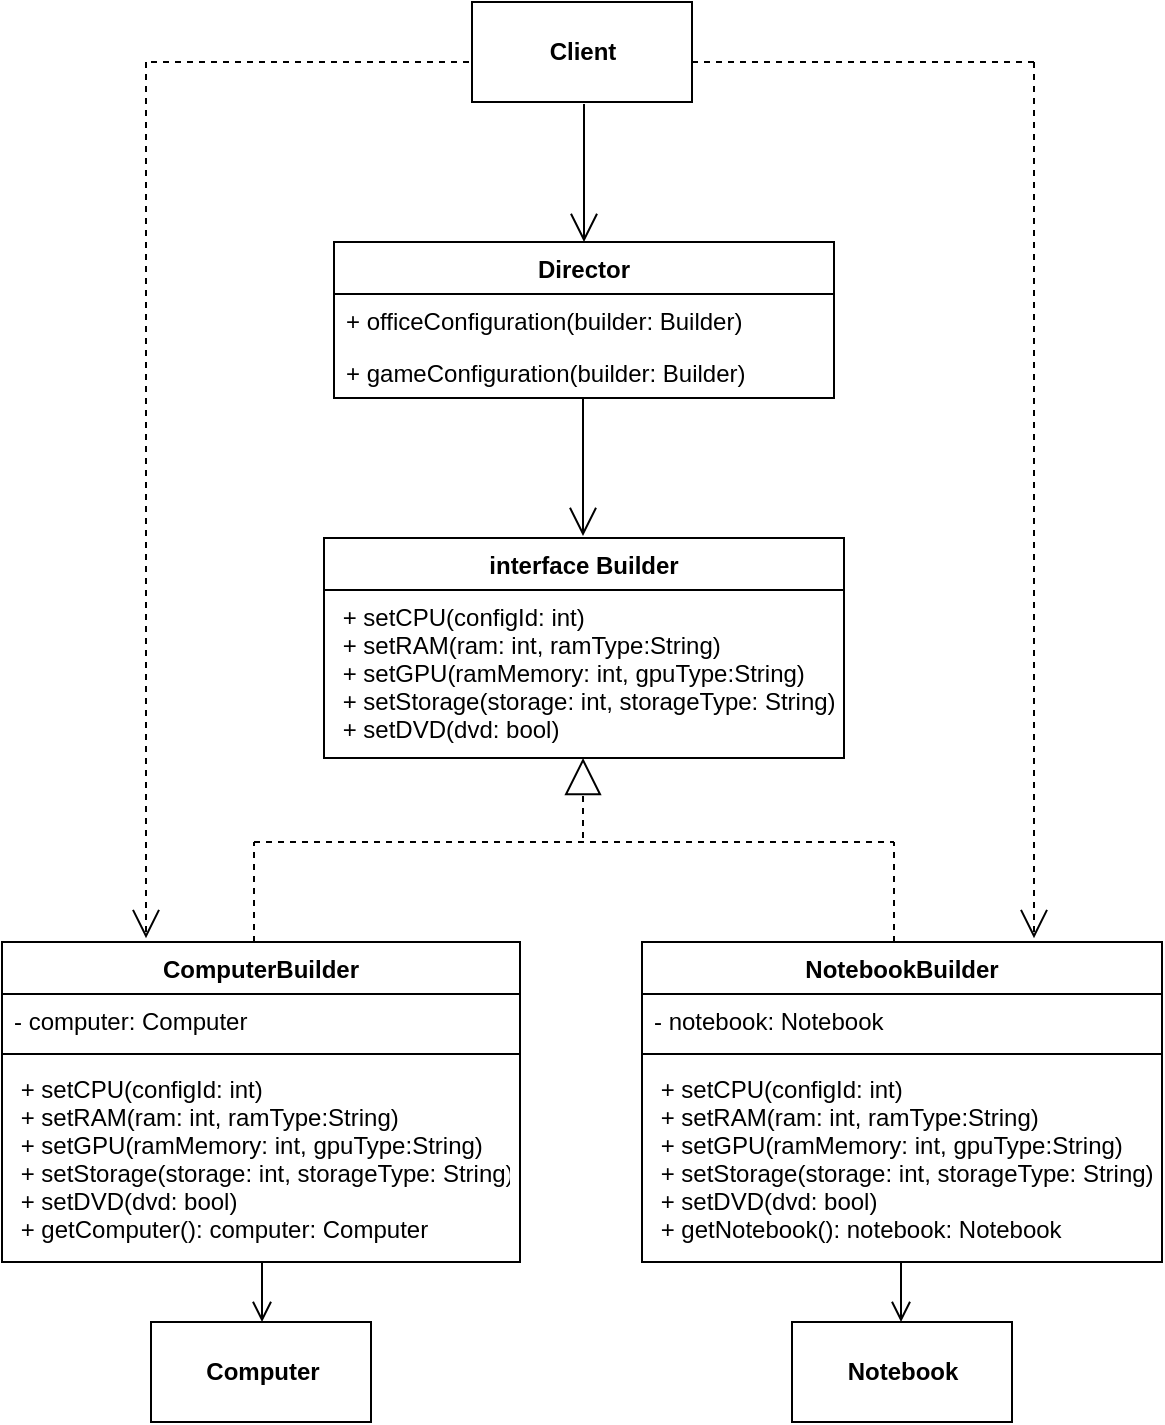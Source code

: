 <mxfile version="14.5.1" type="device"><diagram id="mCvm_uwmuIUAfNEluj2b" name="Страница 1"><mxGraphModel dx="1086" dy="776" grid="1" gridSize="10" guides="1" tooltips="1" connect="1" arrows="1" fold="1" page="1" pageScale="1" pageWidth="827" pageHeight="1169" math="0" shadow="0"><root><mxCell id="0"/><mxCell id="1" parent="0"/><mxCell id="YX76zLYfkTP-i-qpLXm6-1" value="&lt;b&gt;Client&lt;/b&gt;" style="html=1;" vertex="1" parent="1"><mxGeometry x="359" y="50" width="110" height="50" as="geometry"/></mxCell><mxCell id="YX76zLYfkTP-i-qpLXm6-2" value="Director" style="swimlane;fontStyle=1;childLayout=stackLayout;horizontal=1;startSize=26;fillColor=none;horizontalStack=0;resizeParent=1;resizeParentMax=0;resizeLast=0;collapsible=1;marginBottom=0;" vertex="1" parent="1"><mxGeometry x="290" y="170" width="250" height="78" as="geometry"/></mxCell><mxCell id="YX76zLYfkTP-i-qpLXm6-3" value="+ officeConfiguration(builder: Builder)" style="text;strokeColor=none;fillColor=none;align=left;verticalAlign=top;spacingLeft=4;spacingRight=4;overflow=hidden;rotatable=0;points=[[0,0.5],[1,0.5]];portConstraint=eastwest;" vertex="1" parent="YX76zLYfkTP-i-qpLXm6-2"><mxGeometry y="26" width="250" height="26" as="geometry"/></mxCell><mxCell id="YX76zLYfkTP-i-qpLXm6-4" value="+ gameConfiguration(builder: Builder)" style="text;strokeColor=none;fillColor=none;align=left;verticalAlign=top;spacingLeft=4;spacingRight=4;overflow=hidden;rotatable=0;points=[[0,0.5],[1,0.5]];portConstraint=eastwest;" vertex="1" parent="YX76zLYfkTP-i-qpLXm6-2"><mxGeometry y="52" width="250" height="26" as="geometry"/></mxCell><mxCell id="YX76zLYfkTP-i-qpLXm6-6" value="interface Builder" style="swimlane;fontStyle=1;childLayout=stackLayout;horizontal=1;startSize=26;fillColor=none;horizontalStack=0;resizeParent=1;resizeParentMax=0;resizeLast=0;collapsible=1;marginBottom=0;" vertex="1" parent="1"><mxGeometry x="285" y="318" width="260" height="110" as="geometry"/></mxCell><mxCell id="YX76zLYfkTP-i-qpLXm6-7" value=" + setCPU(configId: int)&#10; + setRAM(ram: int, ramType:String)&#10; + setGPU(ramMemory: int, gpuType:String)&#10; + setStorage(storage: int, storageType: String)&#10; + setDVD(dvd: bool)" style="text;strokeColor=none;fillColor=none;align=left;verticalAlign=top;spacingLeft=4;spacingRight=4;overflow=hidden;rotatable=0;points=[[0,0.5],[1,0.5]];portConstraint=eastwest;spacing=2;" vertex="1" parent="YX76zLYfkTP-i-qpLXm6-6"><mxGeometry y="26" width="260" height="84" as="geometry"/></mxCell><mxCell id="YX76zLYfkTP-i-qpLXm6-10" value="ComputerBuilder" style="swimlane;fontStyle=1;align=center;verticalAlign=top;childLayout=stackLayout;horizontal=1;startSize=26;horizontalStack=0;resizeParent=1;resizeParentMax=0;resizeLast=0;collapsible=1;marginBottom=0;" vertex="1" parent="1"><mxGeometry x="124" y="520" width="259" height="160" as="geometry"/></mxCell><mxCell id="YX76zLYfkTP-i-qpLXm6-11" value="- computer: Computer" style="text;strokeColor=none;fillColor=none;align=left;verticalAlign=top;spacingLeft=4;spacingRight=4;overflow=hidden;rotatable=0;points=[[0,0.5],[1,0.5]];portConstraint=eastwest;" vertex="1" parent="YX76zLYfkTP-i-qpLXm6-10"><mxGeometry y="26" width="259" height="26" as="geometry"/></mxCell><mxCell id="YX76zLYfkTP-i-qpLXm6-12" value="" style="line;strokeWidth=1;fillColor=none;align=left;verticalAlign=middle;spacingTop=-1;spacingLeft=3;spacingRight=3;rotatable=0;labelPosition=right;points=[];portConstraint=eastwest;" vertex="1" parent="YX76zLYfkTP-i-qpLXm6-10"><mxGeometry y="52" width="259" height="8" as="geometry"/></mxCell><mxCell id="YX76zLYfkTP-i-qpLXm6-13" value=" + setCPU(configId: int)&#10; + setRAM(ram: int, ramType:String)&#10; + setGPU(ramMemory: int, gpuType:String)&#10; + setStorage(storage: int, storageType: String)&#10; + setDVD(dvd: bool)&#10; + getComputer(): computer: Computer" style="text;strokeColor=none;fillColor=none;align=left;verticalAlign=top;spacingLeft=4;spacingRight=4;overflow=hidden;rotatable=0;points=[[0,0.5],[1,0.5]];portConstraint=eastwest;" vertex="1" parent="YX76zLYfkTP-i-qpLXm6-10"><mxGeometry y="60" width="259" height="100" as="geometry"/></mxCell><mxCell id="YX76zLYfkTP-i-qpLXm6-14" value="NotebookBuilder" style="swimlane;fontStyle=1;align=center;verticalAlign=top;childLayout=stackLayout;horizontal=1;startSize=26;horizontalStack=0;resizeParent=1;resizeParentMax=0;resizeLast=0;collapsible=1;marginBottom=0;" vertex="1" parent="1"><mxGeometry x="444" y="520" width="260" height="160" as="geometry"/></mxCell><mxCell id="YX76zLYfkTP-i-qpLXm6-15" value="- notebook: Notebook" style="text;strokeColor=none;fillColor=none;align=left;verticalAlign=top;spacingLeft=4;spacingRight=4;overflow=hidden;rotatable=0;points=[[0,0.5],[1,0.5]];portConstraint=eastwest;" vertex="1" parent="YX76zLYfkTP-i-qpLXm6-14"><mxGeometry y="26" width="260" height="26" as="geometry"/></mxCell><mxCell id="YX76zLYfkTP-i-qpLXm6-16" value="" style="line;strokeWidth=1;fillColor=none;align=left;verticalAlign=middle;spacingTop=-1;spacingLeft=3;spacingRight=3;rotatable=0;labelPosition=right;points=[];portConstraint=eastwest;" vertex="1" parent="YX76zLYfkTP-i-qpLXm6-14"><mxGeometry y="52" width="260" height="8" as="geometry"/></mxCell><mxCell id="YX76zLYfkTP-i-qpLXm6-17" value=" + setCPU(configId: int)&#10; + setRAM(ram: int, ramType:String)&#10; + setGPU(ramMemory: int, gpuType:String)&#10; + setStorage(storage: int, storageType: String)&#10; + setDVD(dvd: bool)&#10; + getNotebook(): notebook: Notebook" style="text;strokeColor=none;fillColor=none;align=left;verticalAlign=top;spacingLeft=4;spacingRight=4;overflow=hidden;rotatable=0;points=[[0,0.5],[1,0.5]];portConstraint=eastwest;" vertex="1" parent="YX76zLYfkTP-i-qpLXm6-14"><mxGeometry y="60" width="260" height="100" as="geometry"/></mxCell><mxCell id="YX76zLYfkTP-i-qpLXm6-18" value="" style="endArrow=open;endFill=1;endSize=12;html=1;entryX=0.5;entryY=0;entryDx=0;entryDy=0;" edge="1" parent="1" target="YX76zLYfkTP-i-qpLXm6-2"><mxGeometry width="160" relative="1" as="geometry"><mxPoint x="415" y="101" as="sourcePoint"/><mxPoint x="370" y="120" as="targetPoint"/></mxGeometry></mxCell><mxCell id="YX76zLYfkTP-i-qpLXm6-19" value="" style="endArrow=open;endFill=1;endSize=12;html=1;entryX=0.5;entryY=0;entryDx=0;entryDy=0;" edge="1" parent="1"><mxGeometry width="160" relative="1" as="geometry"><mxPoint x="414.5" y="248" as="sourcePoint"/><mxPoint x="414.5" y="317" as="targetPoint"/></mxGeometry></mxCell><mxCell id="YX76zLYfkTP-i-qpLXm6-20" value="&lt;b&gt;Computer&lt;/b&gt;" style="html=1;" vertex="1" parent="1"><mxGeometry x="198.5" y="710" width="110" height="50" as="geometry"/></mxCell><mxCell id="YX76zLYfkTP-i-qpLXm6-21" value="&lt;b&gt;Notebook&lt;/b&gt;" style="html=1;" vertex="1" parent="1"><mxGeometry x="519" y="710" width="110" height="50" as="geometry"/></mxCell><mxCell id="YX76zLYfkTP-i-qpLXm6-25" value="" style="endArrow=block;endSize=16;endFill=0;html=1;entryX=0.527;entryY=1.024;entryDx=0;entryDy=0;entryPerimeter=0;dashed=1;" edge="1" parent="1"><mxGeometry width="160" relative="1" as="geometry"><mxPoint x="414.5" y="467.98" as="sourcePoint"/><mxPoint x="414.52" y="427.996" as="targetPoint"/></mxGeometry></mxCell><mxCell id="YX76zLYfkTP-i-qpLXm6-26" value="" style="endArrow=none;html=1;edgeStyle=orthogonalEdgeStyle;dashed=1;" edge="1" parent="1"><mxGeometry relative="1" as="geometry"><mxPoint x="250" y="470" as="sourcePoint"/><mxPoint x="570" y="470" as="targetPoint"/></mxGeometry></mxCell><mxCell id="YX76zLYfkTP-i-qpLXm6-30" value="" style="endArrow=none;html=1;dashed=1;" edge="1" parent="1"><mxGeometry relative="1" as="geometry"><mxPoint x="250" y="520" as="sourcePoint"/><mxPoint x="250" y="470" as="targetPoint"/></mxGeometry></mxCell><mxCell id="YX76zLYfkTP-i-qpLXm6-33" value="" style="endArrow=none;html=1;dashed=1;" edge="1" parent="1"><mxGeometry relative="1" as="geometry"><mxPoint x="570" y="520" as="sourcePoint"/><mxPoint x="570" y="470" as="targetPoint"/></mxGeometry></mxCell><mxCell id="YX76zLYfkTP-i-qpLXm6-35" value="" style="endArrow=open;endFill=1;endSize=12;html=1;dashed=1;entryX=0.278;entryY=-0.012;entryDx=0;entryDy=0;entryPerimeter=0;" edge="1" parent="1" target="YX76zLYfkTP-i-qpLXm6-10"><mxGeometry width="160" relative="1" as="geometry"><mxPoint x="196" y="80" as="sourcePoint"/><mxPoint x="220" y="310" as="targetPoint"/></mxGeometry></mxCell><mxCell id="YX76zLYfkTP-i-qpLXm6-36" value="" style="endArrow=open;endFill=1;endSize=12;html=1;dashed=1;entryX=0.278;entryY=-0.012;entryDx=0;entryDy=0;entryPerimeter=0;" edge="1" parent="1"><mxGeometry width="160" relative="1" as="geometry"><mxPoint x="640" y="80" as="sourcePoint"/><mxPoint x="640.002" y="518.08" as="targetPoint"/></mxGeometry></mxCell><mxCell id="YX76zLYfkTP-i-qpLXm6-37" value="" style="endArrow=none;html=1;edgeStyle=orthogonalEdgeStyle;dashed=1;" edge="1" parent="1"><mxGeometry relative="1" as="geometry"><mxPoint x="198.5" y="80" as="sourcePoint"/><mxPoint x="360" y="80" as="targetPoint"/></mxGeometry></mxCell><mxCell id="YX76zLYfkTP-i-qpLXm6-38" value="" style="endArrow=none;html=1;edgeStyle=orthogonalEdgeStyle;dashed=1;" edge="1" parent="1"><mxGeometry relative="1" as="geometry"><mxPoint x="469" y="80" as="sourcePoint"/><mxPoint x="640.5" y="80" as="targetPoint"/></mxGeometry></mxCell><mxCell id="YX76zLYfkTP-i-qpLXm6-39" value="" style="html=1;verticalAlign=bottom;endArrow=open;endSize=8;" edge="1" parent="1"><mxGeometry relative="1" as="geometry"><mxPoint x="254" y="680" as="sourcePoint"/><mxPoint x="254" y="710" as="targetPoint"/></mxGeometry></mxCell><mxCell id="YX76zLYfkTP-i-qpLXm6-40" value="" style="html=1;verticalAlign=bottom;endArrow=open;endSize=8;" edge="1" parent="1"><mxGeometry relative="1" as="geometry"><mxPoint x="573.5" y="680" as="sourcePoint"/><mxPoint x="573.5" y="710" as="targetPoint"/></mxGeometry></mxCell></root></mxGraphModel></diagram></mxfile>